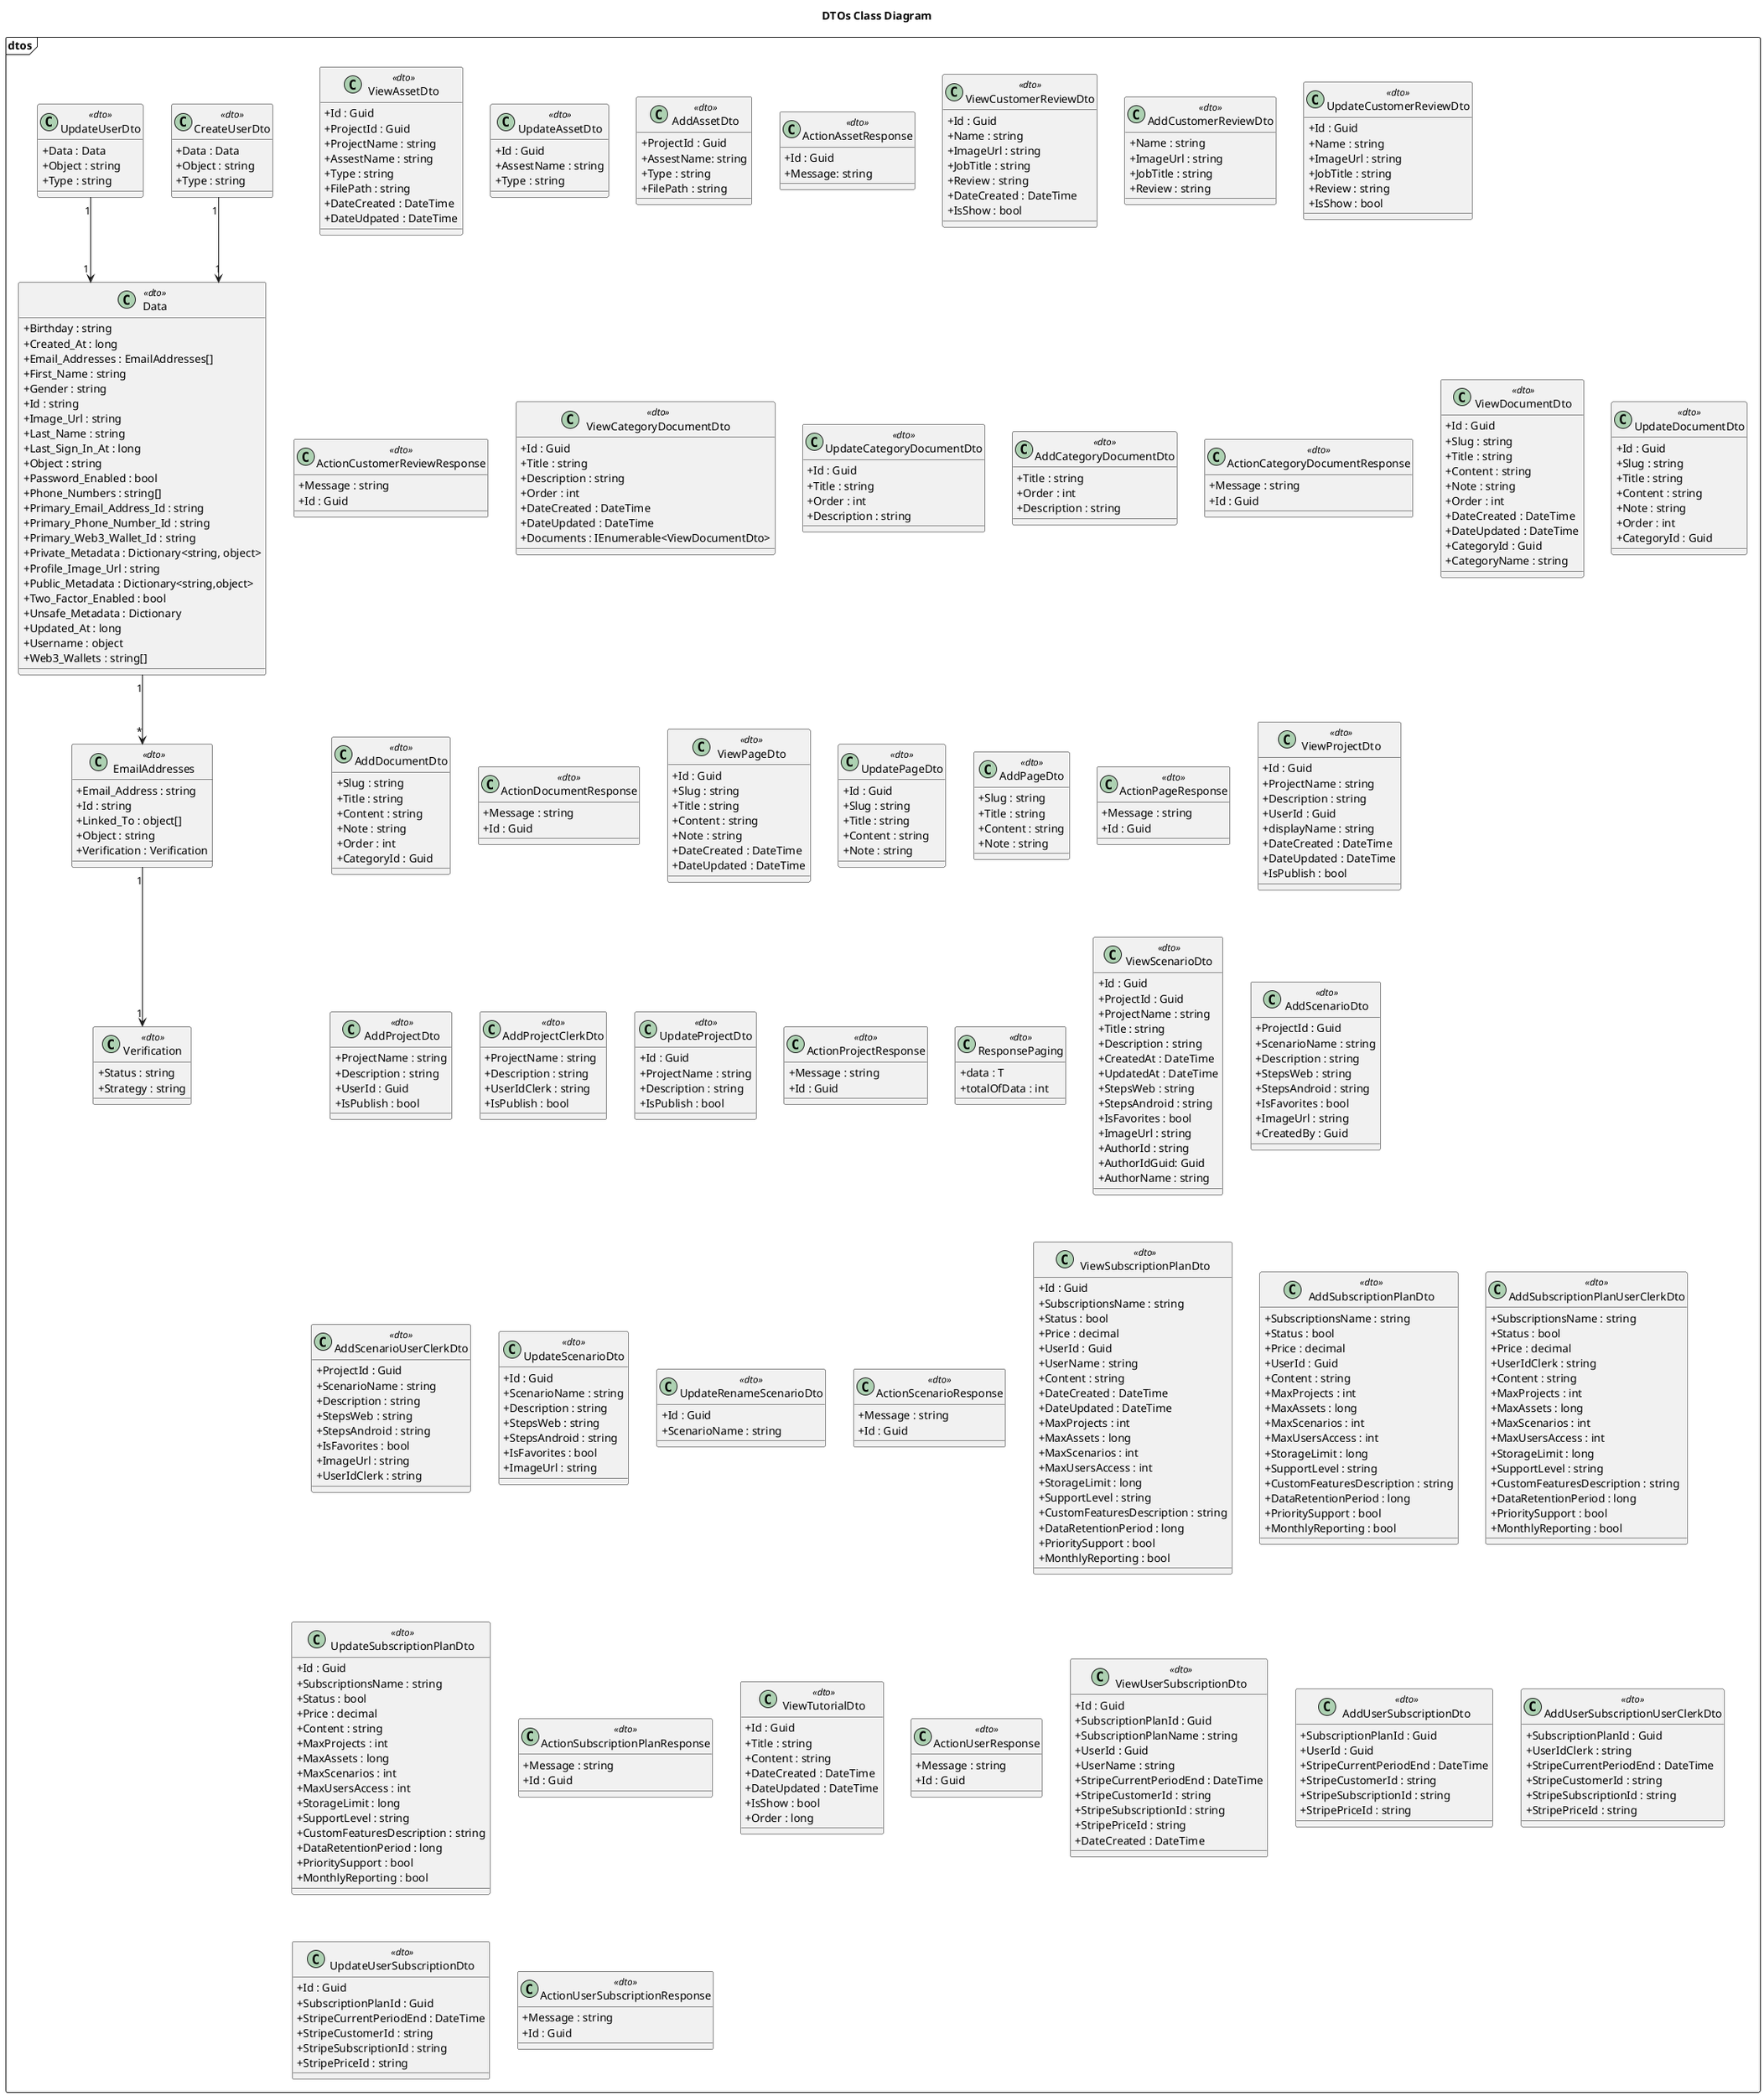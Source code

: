 @startuml DTOs
skinparam classAttributeIconSize 0
skinparam linetype ortho
Title DTOs Class Diagram
'Character	Visibility
'-			private
'#			protected
'~			package private
'+			public

'Extension	<|--	Quan hệ mở rộng từ (là extends hoặc implements nhưng ko có annotations trong code)
'Composition	*--	 Quan hệ gắn kết chặt chẽ : part + of
'Aggregation	o--	Quan hệ liên kết giữa hai thực thể : use, has

package dtos <<Frame>> {
   'Asset DTO'
    !startsub ViewAssetDto
    class ViewAssetDto  <<dto>>  {
        + Id : Guid
        + ProjectId : Guid
        + ProjectName : string
        + AssestName : string
        + Type : string
        + FilePath : string
        + DateCreated : DateTime
        + DateUdpated : DateTime
    }
    !endsub

    !startsub UpdateAssetDto
    class UpdateAssetDto  <<dto>>  {
        + Id : Guid
        + AssestName : string
        + Type : string
    }
    !endsub

    !startsub AddAssetDto
    class AddAssetDto  <<dto>>  {
        + ProjectId : Guid
        + AssestName: string
        + Type : string
        + FilePath : string
    }
    !endsub

    !startsub A
    class ActionAssetResponse  <<dto>>  {
        + Id : Guid
        + Message: string
    }
    !endsub
    'Asset DTO'


    'CustomerReview DTO'
    !startsub ViewCustomerReviewDto
    class ViewCustomerReviewDto <<dto>>   {
        + Id : Guid
        + Name : string
        + ImageUrl : string
        + JobTitle : string
        + Review : string
        + DateCreated : DateTime
        + IsShow : bool
    }
    !endsub

    !startsub AddCustomerReviewDto
    class AddCustomerReviewDto  <<dto>>  {
        + Name : string
        + ImageUrl : string
        + JobTitle : string
        + Review : string
    }
    !endsub

    !startsub UpdateCustomerReviewDto
    class UpdateCustomerReviewDto  <<dto>>  {
        + Id : Guid
        + Name : string
        + ImageUrl : string
        + JobTitle : string
        + Review : string
        + IsShow : bool
    }
    !endsub

    !startsub ActionCustomerReviewResponse
    class ActionCustomerReviewResponse  <<dto>>  {
        + Message : string
        + Id : Guid
    }
    !endsub
    'CustomerReview DTO'

   'CategoryDocuments DTO'
    !startsub ViewCategoryDocumentDto
    class ViewCategoryDocumentDto  <<dto>>  {
    + Id : Guid
    + Title : string
    + Description : string 
    + Order : int
    + DateCreated : DateTime
    + DateUpdated : DateTime 
    + Documents : IEnumerable<ViewDocumentDto>
    }
    !endsub

    !startsub UpdateCategoryDocumentDto
    class UpdateCategoryDocumentDto  <<dto>>  {
    + Id : Guid
    + Title : string
    + Order : int
    + Description : string 
    }
    !endsub


    !startsub AddCategoryDocumentDto
    class AddCategoryDocumentDto  <<dto>>  {
    + Title : string
    + Order : int
    + Description : string 
    }
    !endsub


    !startsub ActionCategoryDocumentResponse
    class ActionCategoryDocumentResponse <<dto>>   {
    + Message : string
    + Id : Guid
    }
    !endsub
    'CategoryDocuments DTO'

    'Documents DTO'
    
    !startsub ViewDocumentDto
    class ViewDocumentDto  <<dto>>  {
    + Id : Guid
    + Slug : string
    + Title : string
    + Content : string 
    + Note : string 
    + Order : int
    + DateCreated : DateTime
    + DateUpdated : DateTime 
    + CategoryId : Guid
    + CategoryName : string
    }
    !endsub


    !startsub UpdateDocumentDto
    class UpdateDocumentDto  <<dto>>  {
    + Id : Guid
    + Slug : string
    + Title : string
    + Content : string 
    + Note : string 
    + Order : int
    + CategoryId : Guid
    }
    !endsub

    !startsub AddDocumentDto
    class AddDocumentDto  <<dto>>  {
    + Slug : string
    + Title : string
    + Content : string 
    + Note : string 
    + Order : int
    + CategoryId : Guid
    }
    !endsub

    !startsub ActionDocumentResponse
    class ActionDocumentResponse  <<dto>>  {
    + Message : string
    + Id : Guid
    }
    !endsub
    'Documents DTO'

    'Pages DTO'

    !startsub ViewPageDto
    class ViewPageDto  <<dto>>  {
    + Id : Guid
    + Slug : string
    + Title : string
    + Content : string 
    + Note : string 
    + DateCreated : DateTime 
    + DateUpdated : DateTime 
    }
    !endsub


    !startsub UpdatePageDto
    class UpdatePageDto  <<dto>>  {
    + Id : Guid
    + Slug : string
    + Title : string
    + Content : string 
    + Note : string 
    }
    !endsub

    !startsub AddPageDto
    class AddPageDto  <<dto>>  {
    + Slug : string
    + Title : string
    + Content : string 
    + Note : string 
    }
    !endsub

    !startsub ActionPageResponse
    class ActionPageResponse  <<dto>>  {
    + Message : string
    + Id : Guid
    }
    !endsub
    'Page DTO'

    'Project Dto
    !startsub ViewProjectDto
    class ViewProjectDto  <<dto>>  {
        + Id : Guid
        + ProjectName : string
        + Description : string 
        + UserId : Guid
        + displayName : string
        + DateCreated : DateTime
        + DateUpdated : DateTime
        + IsPublish : bool
    }
    !endsub

    !startsub AddProjectDto
    class AddProjectDto  <<dto>>  {
        + ProjectName : string
        + Description : string
        + UserId : Guid
        + IsPublish : bool
    }
    !endsub

    !startsub AddProjectClerkDto
    class AddProjectClerkDto <<dto>>   {
        + ProjectName : string
        + Description : string
        + UserIdClerk : string
        + IsPublish : bool
    }
    !endsub

    !startsub UpdateProjectDto
    class UpdateProjectDto  <<dto>>  {
        + Id : Guid
        + ProjectName : string
        + Description : string
        + IsPublish : bool
    }
    !endsub

    !startsub ActionProjectResponse
    class ActionProjectResponse  <<dto>>  {
        + Message : string
        + Id : Guid
    }
    !endsub
    'ProjectDto'

    'Response Paging'
    !startsub ResponsePaging
    class ResponsePaging  <<dto>>  {
        + data : T
        + totalOfData : int
    }
    !endsub
    'Response Paging'

    'Scenario Dto
    !startsub ViewScenarioDto
    class ViewScenarioDto  <<dto>>  {
        + Id : Guid
        + ProjectId : Guid
        + ProjectName : string
        + Title : string
        + Description : string 
        + CreatedAt : DateTime
        + UpdatedAt : DateTime 
        + StepsWeb : string 
        + StepsAndroid : string 
        + IsFavorites : bool 
        + ImageUrl : string 
        + AuthorId : string
        + AuthorIdGuid: Guid
        + AuthorName : string
    }
    !endsub

    !startsub AddScenarioDto
    class AddScenarioDto  <<dto>>  {
        + ProjectId : Guid
        + ScenarioName : string
        + Description : string 
        + StepsWeb : string 
        + StepsAndroid : string 
        + IsFavorites : bool 
        + ImageUrl : string 
        + CreatedBy : Guid
    }
    !endsub

    !startsub AddScenarioUserClerkDto
    class AddScenarioUserClerkDto  <<dto>>  {
        + ProjectId : Guid
        + ScenarioName : string
        + Description : string 
        + StepsWeb : string 
        + StepsAndroid : string 
        + IsFavorites : bool 
        + ImageUrl : string 
        + UserIdClerk : string
    }
    !endsub

    !startsub UpdateScenarioDto
    class UpdateScenarioDto <<dto>>   {
        + Id : Guid
        + ScenarioName : string
        + Description : string 
        + StepsWeb : string 
        + StepsAndroid : string 
        + IsFavorites : bool 
        + ImageUrl : string 
    }
    !endsub

    !startsub UpdateRenameScenarioDto
    class UpdateRenameScenarioDto  <<dto>>  {
        + Id : Guid
        + ScenarioName : string
    }
    !endsub

    !startsub ActionScenarioResponse
    class ActionScenarioResponse  <<dto>>  {
        + Message : string
        + Id : Guid
    }
    !endsub

    'Scenario DTO'

    'Subscription Plan Dtos
    !startsub ViewSubscriptionPlanDto
    class ViewSubscriptionPlanDto <<dto>>   {
        + Id : Guid
        + SubscriptionsName : string
        + Status : bool
        + Price : decimal
        + UserId : Guid
        + UserName : string
        + Content : string
        + DateCreated : DateTime
        + DateUpdated : DateTime 
        + MaxProjects : int  
        + MaxAssets : long 
        + MaxScenarios : int 
        + MaxUsersAccess : int 
        + StorageLimit : long 
        + SupportLevel : string 
        + CustomFeaturesDescription : string 
        + DataRetentionPeriod : long 
        + PrioritySupport : bool 
        + MonthlyReporting : bool 
    }
    !endsub

    !startsub AddSubscriptionPlanDto
    class AddSubscriptionPlanDto  <<dto>>  {
        + SubscriptionsName : string
        + Status : bool
        + Price : decimal
        + UserId : Guid
        + Content : string
        + MaxProjects : int 
        + MaxAssets : long 
        + MaxScenarios : int 
        + MaxUsersAccess : int 
        + StorageLimit : long 
        + SupportLevel : string 
        + CustomFeaturesDescription : string 
        + DataRetentionPeriod : long 
        + PrioritySupport : bool 
        + MonthlyReporting : bool 
    }
    !endsub

    !startsub AddSubscriptionPlanUserClerkDto
    class AddSubscriptionPlanUserClerkDto  <<dto>>  {
        + SubscriptionsName : string
        + Status : bool
        + Price : decimal
        + UserIdClerk : string
        + Content : string
        + MaxProjects : int 
        + MaxAssets : long 
        + MaxScenarios : int 
        + MaxUsersAccess : int 
        + StorageLimit : long 
        + SupportLevel : string 
        + CustomFeaturesDescription : string 
        + DataRetentionPeriod : long 
        + PrioritySupport : bool 
        + MonthlyReporting : bool 
    }
    !endsub

    !startsub UpdateSubscriptionPlanDto
    class UpdateSubscriptionPlanDto  <<dto>>  {
        + Id : Guid
        + SubscriptionsName : string
        + Status : bool
        + Price : decimal
        + Content : string
        + MaxProjects : int 
        + MaxAssets : long 
        + MaxScenarios : int 
        + MaxUsersAccess : int 
        + StorageLimit : long 
        + SupportLevel : string 
        + CustomFeaturesDescription : string 
        + DataRetentionPeriod : long 
        + PrioritySupport : bool 
        + MonthlyReporting : bool 
    }
    !endsub

    !startsub ActionSubscriptionPlanResponse
    class ActionSubscriptionPlanResponse  <<dto>>  {
        + Message : string
        + Id : Guid
    }
    !endsub
    'SubscriptionPlan DTo'

    'Tutorial Dtos
    !startsub ViewTutorialDto
    class ViewTutorialDto  <<dto>>  {
        + Id : Guid
        + Title : string
        + Content : string
        + DateCreated : DateTime
        + DateUpdated : DateTime
        + IsShow : bool
        + Order : long
    }
    !endsub


    'User Dtos
    !startsub Data
    class Data  <<dto>>  {
        + Birthday : string
        + Created_At : long
        + Email_Addresses : EmailAddresses[] 
        + First_Name : string 
        + Gender : string 
        + Id : string 
        + Image_Url : string 
        + Last_Name : string 
        + Last_Sign_In_At : long 
        + Object : string 
        + Password_Enabled : bool 
        + Phone_Numbers : string[] 
        + Primary_Email_Address_Id : string 
        + Primary_Phone_Number_Id : string 
        + Primary_Web3_Wallet_Id : string 
        + Private_Metadata : Dictionary<string, object> 
        + Profile_Image_Url : string 
        + Public_Metadata : Dictionary<string,object> 
        + Two_Factor_Enabled : bool 
        + Unsafe_Metadata : Dictionary 
        + Updated_At : long 
        + Username : object 
        + Web3_Wallets : string[] 
    }
    !endsub

    !startsub EmailAddresses
    class EmailAddresses <<dto>>   {
        + Email_Address : string
        + Id : string
        + Linked_To : object[]
        + Object : string
        + Verification : Verification
    }
    !endsub

    !startsub Verification
    class Verification  <<dto>>  {
        + Status : string
        + Strategy : string
    }
    !endsub

    !startsub CreateUserDto
    class CreateUserDto  <<dto>>  {
        + Data : Data
        + Object : string
        + Type : string
    }
    !endsub

    !startsub UpdateUserDto
    class UpdateUserDto  <<dto>>  {
        + Data : Data
        + Object : string
        + Type : string
    }
    !endsub

    !startsub ActionUserResponse
    class ActionUserResponse  <<dto>>  {
        + Message : string
        + Id : Guid
    }
    !endsub

    'Relationships
    Data "1" --> "*" EmailAddresses
    EmailAddresses "1" --> "1" Verification
    CreateUserDto "1" --> "1" Data
    UpdateUserDto "1" --> "1" Data

'User Subscription Dtos
    !startsub ViewUserSubscriptionDto
    class ViewUserSubscriptionDto  <<dto>>  {
        + Id : Guid
        + SubscriptionPlanId : Guid
        + SubscriptionPlanName : string
        + UserId : Guid
        + UserName : string
        + StripeCurrentPeriodEnd : DateTime
        + StripeCustomerId : string
        + StripeSubscriptionId : string
        + StripePriceId : string
        + DateCreated : DateTime
    }
    !endsub

    !startsub AddUserSubscriptionDto
    class AddUserSubscriptionDto   <<dto>> {
        + SubscriptionPlanId : Guid
        + UserId : Guid
        + StripeCurrentPeriodEnd : DateTime
        + StripeCustomerId : string
        + StripeSubscriptionId : string
        + StripePriceId : string
    }
    !endsub

    !startsub AddUserSubscriptionUserClerkDto
    class AddUserSubscriptionUserClerkDto  <<dto>>  {
        + SubscriptionPlanId : Guid
        + UserIdClerk : string
        + StripeCurrentPeriodEnd : DateTime
        + StripeCustomerId : string
        + StripeSubscriptionId : string
        + StripePriceId : string
    }
    !endsub

    !startsub UpdateUserSubscriptionDto
    class UpdateUserSubscriptionDto  <<dto>>  {
        + Id : Guid
        + SubscriptionPlanId : Guid
        + StripeCurrentPeriodEnd : DateTime
        + StripeCustomerId : string
        + StripeSubscriptionId : string
        + StripePriceId : string
    }
    !endsub

    !startsub ActionUserSubscriptionResponse
    class ActionUserSubscriptionResponse  <<dto>>  {
        + Message : string
        + Id : Guid
    }
    !endsub

}

@enduml